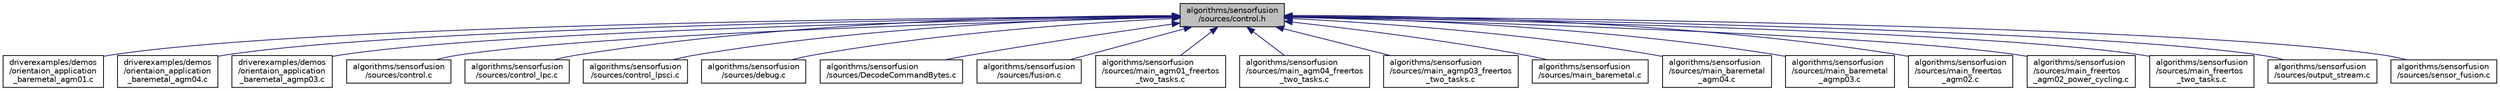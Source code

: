 digraph "algorithms/sensorfusion/sources/control.h"
{
  edge [fontname="Helvetica",fontsize="10",labelfontname="Helvetica",labelfontsize="10"];
  node [fontname="Helvetica",fontsize="10",shape=record];
  Node1 [label="algorithms/sensorfusion\l/sources/control.h",height=0.2,width=0.4,color="black", fillcolor="grey75", style="filled", fontcolor="black"];
  Node1 -> Node2 [dir="back",color="midnightblue",fontsize="10",style="solid",fontname="Helvetica"];
  Node2 [label="driverexamples/demos\l/orientaion_application\l_baremetal_agm01.c",height=0.2,width=0.4,color="black", fillcolor="white", style="filled",URL="$orientaion__application__baremetal__agm01_8c.html",tooltip="The orientaion_application_baremetal_agm01.c file implements the ISSDK baremetal orientation applicat..."];
  Node1 -> Node3 [dir="back",color="midnightblue",fontsize="10",style="solid",fontname="Helvetica"];
  Node3 [label="driverexamples/demos\l/orientaion_application\l_baremetal_agm04.c",height=0.2,width=0.4,color="black", fillcolor="white", style="filled",URL="$orientaion__application__baremetal__agm04_8c.html",tooltip="The orientaion_application_baremetal_agm04.c file implements the ISSDK baremetal orientation applicat..."];
  Node1 -> Node4 [dir="back",color="midnightblue",fontsize="10",style="solid",fontname="Helvetica"];
  Node4 [label="driverexamples/demos\l/orientaion_application\l_baremetal_agmp03.c",height=0.2,width=0.4,color="black", fillcolor="white", style="filled",URL="$orientaion__application__baremetal__agmp03_8c.html",tooltip="The orientaion_application_baremetal_agmp03.c file implements the ISSDK baremetal orientation applica..."];
  Node1 -> Node5 [dir="back",color="midnightblue",fontsize="10",style="solid",fontname="Helvetica"];
  Node5 [label="algorithms/sensorfusion\l/sources/control.c",height=0.2,width=0.4,color="black", fillcolor="white", style="filled",URL="$control_8c.html",tooltip="Defines control sub-system. "];
  Node1 -> Node6 [dir="back",color="midnightblue",fontsize="10",style="solid",fontname="Helvetica"];
  Node6 [label="algorithms/sensorfusion\l/sources/control_lpc.c",height=0.2,width=0.4,color="black", fillcolor="white", style="filled",URL="$control__lpc_8c.html",tooltip="Defines control sub-system for LPC54114. "];
  Node1 -> Node7 [dir="back",color="midnightblue",fontsize="10",style="solid",fontname="Helvetica"];
  Node7 [label="algorithms/sensorfusion\l/sources/control_lpsci.c",height=0.2,width=0.4,color="black", fillcolor="white", style="filled",URL="$control__lpsci_8c.html",tooltip="Defines control sub-system. "];
  Node1 -> Node8 [dir="back",color="midnightblue",fontsize="10",style="solid",fontname="Helvetica"];
  Node8 [label="algorithms/sensorfusion\l/sources/debug.c",height=0.2,width=0.4,color="black", fillcolor="white", style="filled",URL="$debug_8c.html",tooltip="ApplyPerturbation function used to analyze dynamic performance. "];
  Node1 -> Node9 [dir="back",color="midnightblue",fontsize="10",style="solid",fontname="Helvetica"];
  Node9 [label="algorithms/sensorfusion\l/sources/DecodeCommandBytes.c",height=0.2,width=0.4,color="black", fillcolor="white", style="filled",URL="$_decode_command_bytes_8c.html",tooltip="Command interpreter which interfaces to the Sensor Fusion Toolbox. "];
  Node1 -> Node10 [dir="back",color="midnightblue",fontsize="10",style="solid",fontname="Helvetica"];
  Node10 [label="algorithms/sensorfusion\l/sources/fusion.c",height=0.2,width=0.4,color="black", fillcolor="white", style="filled",URL="$fusion_8c.html",tooltip="Lower level sensor fusion interface. "];
  Node1 -> Node11 [dir="back",color="midnightblue",fontsize="10",style="solid",fontname="Helvetica"];
  Node11 [label="algorithms/sensorfusion\l/sources/main_agm01_freertos\l_two_tasks.c",height=0.2,width=0.4,color="black", fillcolor="white", style="filled",URL="$main__agm01__freertos__two__tasks_8c.html",tooltip="FreeRTOS (two task) implementation of sensor fusion on FRDM-K64F. "];
  Node1 -> Node12 [dir="back",color="midnightblue",fontsize="10",style="solid",fontname="Helvetica"];
  Node12 [label="algorithms/sensorfusion\l/sources/main_agm04_freertos\l_two_tasks.c",height=0.2,width=0.4,color="black", fillcolor="white", style="filled",URL="$main__agm04__freertos__two__tasks_8c.html",tooltip="FreeRTOS (two task) implementation of sensor fusion on FRDM-K64F/FRDM-STBC-AGM04 using MMA8652 (Accel..."];
  Node1 -> Node13 [dir="back",color="midnightblue",fontsize="10",style="solid",fontname="Helvetica"];
  Node13 [label="algorithms/sensorfusion\l/sources/main_agmp03_freertos\l_two_tasks.c",height=0.2,width=0.4,color="black", fillcolor="white", style="filled",URL="$main__agmp03__freertos__two__tasks_8c.html",tooltip="FreeRTOS (two task) implementation of sensor fusion. "];
  Node1 -> Node14 [dir="back",color="midnightblue",fontsize="10",style="solid",fontname="Helvetica"];
  Node14 [label="algorithms/sensorfusion\l/sources/main_baremetal.c",height=0.2,width=0.4,color="black", fillcolor="white", style="filled",URL="$main__baremetal_8c.html",tooltip="Bare metal implementation of sensor fusion on FRDM-K64F. "];
  Node1 -> Node15 [dir="back",color="midnightblue",fontsize="10",style="solid",fontname="Helvetica"];
  Node15 [label="algorithms/sensorfusion\l/sources/main_baremetal\l_agm04.c",height=0.2,width=0.4,color="black", fillcolor="white", style="filled",URL="$main__baremetal__agm04_8c.html",tooltip="Bare metal implementation of sensor fusion on FRDM-K64F/FRDM-STBC-AGM04 using MMA8652 (Accel)..."];
  Node1 -> Node16 [dir="back",color="midnightblue",fontsize="10",style="solid",fontname="Helvetica"];
  Node16 [label="algorithms/sensorfusion\l/sources/main_baremetal\l_agmp03.c",height=0.2,width=0.4,color="black", fillcolor="white", style="filled",URL="$main__baremetal__agmp03_8c.html",tooltip="Bare metal implementation of sensor fusion on FRDM-K64F. "];
  Node1 -> Node17 [dir="back",color="midnightblue",fontsize="10",style="solid",fontname="Helvetica"];
  Node17 [label="algorithms/sensorfusion\l/sources/main_freertos\l_agm02.c",height=0.2,width=0.4,color="black", fillcolor="white", style="filled",URL="$main__freertos__agm02_8c.html",tooltip="FreeRTOS (two task) implementation of sensor fusion on FRDM-K64F/FRDM-FXS-AGM02. "];
  Node1 -> Node18 [dir="back",color="midnightblue",fontsize="10",style="solid",fontname="Helvetica"];
  Node18 [label="algorithms/sensorfusion\l/sources/main_freertos\l_agm02_power_cycling.c",height=0.2,width=0.4,color="black", fillcolor="white", style="filled",URL="$main__freertos__agm02__power__cycling_8c.html",tooltip="FreeRTOS (two task) implementation of sensor fusion on FRDM-K64F/FRDM-FXS-AGM02 with smart power-cycl..."];
  Node1 -> Node19 [dir="back",color="midnightblue",fontsize="10",style="solid",fontname="Helvetica"];
  Node19 [label="algorithms/sensorfusion\l/sources/main_freertos\l_two_tasks.c",height=0.2,width=0.4,color="black", fillcolor="white", style="filled",URL="$main__freertos__two__tasks_8c.html",tooltip="FreeRTOS (two task) implementation of sensor fusion on FRDM-K64F. "];
  Node1 -> Node20 [dir="back",color="midnightblue",fontsize="10",style="solid",fontname="Helvetica"];
  Node20 [label="algorithms/sensorfusion\l/sources/output_stream.c",height=0.2,width=0.4,color="black", fillcolor="white", style="filled",URL="$output__stream_8c.html",tooltip="Implements streaming function for the status subsystem. See status.h. "];
  Node1 -> Node21 [dir="back",color="midnightblue",fontsize="10",style="solid",fontname="Helvetica"];
  Node21 [label="algorithms/sensorfusion\l/sources/sensor_fusion.c",height=0.2,width=0.4,color="black", fillcolor="white", style="filled",URL="$sensor__fusion_8c.html",tooltip="The sensor_fusion.c file implements the top level programming interface. "];
}
